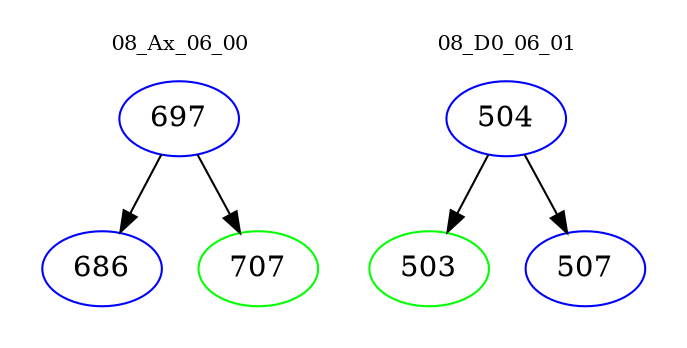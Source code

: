 digraph{
subgraph cluster_0 {
color = white
label = "08_Ax_06_00";
fontsize=10;
T0_697 [label="697", color="blue"]
T0_697 -> T0_686 [color="black"]
T0_686 [label="686", color="blue"]
T0_697 -> T0_707 [color="black"]
T0_707 [label="707", color="green"]
}
subgraph cluster_1 {
color = white
label = "08_D0_06_01";
fontsize=10;
T1_504 [label="504", color="blue"]
T1_504 -> T1_503 [color="black"]
T1_503 [label="503", color="green"]
T1_504 -> T1_507 [color="black"]
T1_507 [label="507", color="blue"]
}
}
